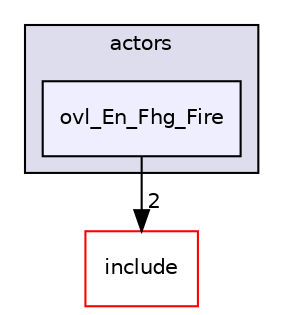 digraph "src/overlays/actors/ovl_En_Fhg_Fire" {
  compound=true
  node [ fontsize="10", fontname="Helvetica"];
  edge [ labelfontsize="10", labelfontname="Helvetica"];
  subgraph clusterdir_e93473484be31ce7bcb356bd643a22f8 {
    graph [ bgcolor="#ddddee", pencolor="black", label="actors" fontname="Helvetica", fontsize="10", URL="dir_e93473484be31ce7bcb356bd643a22f8.html"]
  dir_1376029b9c7ab7c84bb90943c724052f [shape=box, label="ovl_En_Fhg_Fire", style="filled", fillcolor="#eeeeff", pencolor="black", URL="dir_1376029b9c7ab7c84bb90943c724052f.html"];
  }
  dir_d44c64559bbebec7f509842c48db8b23 [shape=box label="include" fillcolor="white" style="filled" color="red" URL="dir_d44c64559bbebec7f509842c48db8b23.html"];
  dir_1376029b9c7ab7c84bb90943c724052f->dir_d44c64559bbebec7f509842c48db8b23 [headlabel="2", labeldistance=1.5 headhref="dir_000236_000000.html"];
}
